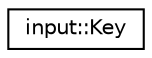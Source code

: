 digraph "Graphical Class Hierarchy"
{
 // LATEX_PDF_SIZE
  edge [fontname="Helvetica",fontsize="10",labelfontname="Helvetica",labelfontsize="10"];
  node [fontname="Helvetica",fontsize="10",shape=record];
  rankdir="LR";
  Node0 [label="input::Key",height=0.2,width=0.4,color="black", fillcolor="white", style="filled",URL="$classinput_1_1Key.html",tooltip=" "];
}

